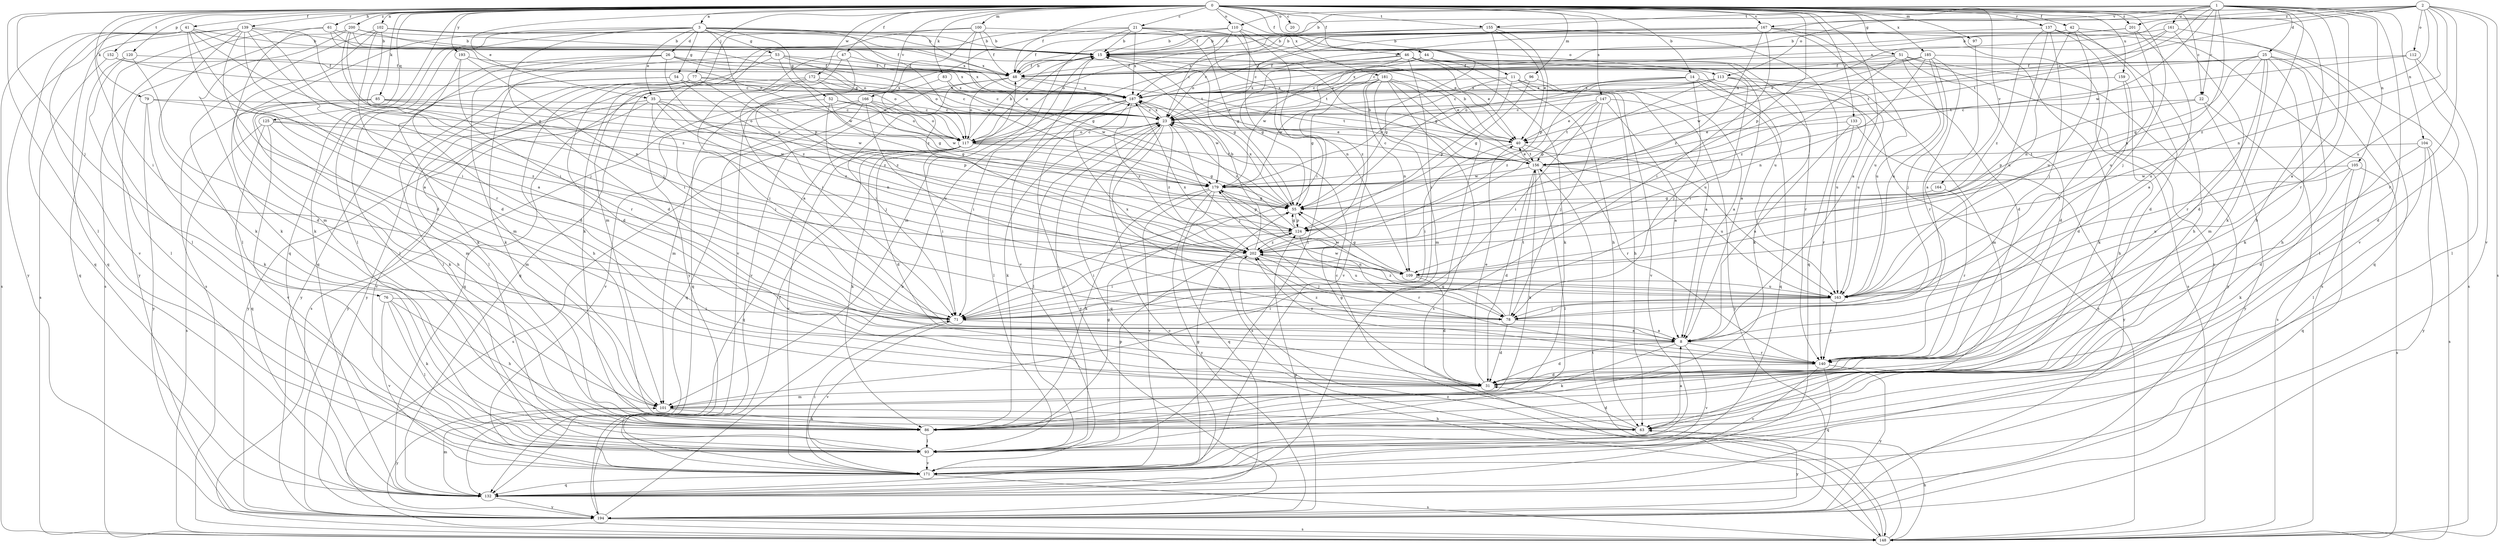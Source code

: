 strict digraph  {
0;
1;
2;
3;
8;
11;
14;
15;
20;
21;
22;
23;
25;
26;
31;
35;
40;
41;
42;
44;
46;
47;
48;
51;
52;
53;
54;
55;
61;
63;
71;
76;
77;
78;
79;
83;
85;
86;
93;
96;
97;
100;
101;
102;
104;
105;
109;
110;
112;
113;
117;
120;
124;
125;
132;
133;
137;
139;
140;
147;
148;
152;
155;
156;
159;
161;
163;
164;
166;
167;
171;
172;
179;
181;
185;
187;
193;
194;
200;
201;
202;
0 -> 3  [label=a];
0 -> 8  [label=a];
0 -> 11  [label=b];
0 -> 14  [label=b];
0 -> 20  [label=c];
0 -> 21  [label=c];
0 -> 22  [label=c];
0 -> 35  [label=e];
0 -> 41  [label=f];
0 -> 42  [label=f];
0 -> 44  [label=f];
0 -> 46  [label=f];
0 -> 47  [label=f];
0 -> 48  [label=f];
0 -> 51  [label=g];
0 -> 61  [label=h];
0 -> 63  [label=h];
0 -> 71  [label=i];
0 -> 76  [label=j];
0 -> 77  [label=j];
0 -> 78  [label=j];
0 -> 79  [label=k];
0 -> 83  [label=k];
0 -> 85  [label=k];
0 -> 93  [label=l];
0 -> 96  [label=m];
0 -> 97  [label=m];
0 -> 100  [label=m];
0 -> 102  [label=n];
0 -> 110  [label=o];
0 -> 120  [label=p];
0 -> 124  [label=p];
0 -> 125  [label=q];
0 -> 132  [label=q];
0 -> 133  [label=r];
0 -> 137  [label=r];
0 -> 139  [label=r];
0 -> 147  [label=s];
0 -> 152  [label=t];
0 -> 155  [label=t];
0 -> 159  [label=u];
0 -> 164  [label=v];
0 -> 166  [label=v];
0 -> 167  [label=v];
0 -> 172  [label=w];
0 -> 181  [label=x];
0 -> 185  [label=x];
0 -> 193  [label=y];
0 -> 200  [label=z];
0 -> 201  [label=z];
1 -> 8  [label=a];
1 -> 15  [label=b];
1 -> 22  [label=c];
1 -> 25  [label=d];
1 -> 86  [label=k];
1 -> 104  [label=n];
1 -> 105  [label=n];
1 -> 109  [label=n];
1 -> 110  [label=o];
1 -> 140  [label=r];
1 -> 155  [label=t];
1 -> 156  [label=t];
1 -> 161  [label=u];
1 -> 167  [label=v];
1 -> 171  [label=v];
1 -> 179  [label=w];
1 -> 187  [label=x];
2 -> 23  [label=c];
2 -> 48  [label=f];
2 -> 109  [label=n];
2 -> 112  [label=o];
2 -> 113  [label=o];
2 -> 140  [label=r];
2 -> 148  [label=s];
2 -> 163  [label=u];
2 -> 171  [label=v];
2 -> 187  [label=x];
2 -> 201  [label=z];
2 -> 202  [label=z];
3 -> 15  [label=b];
3 -> 26  [label=d];
3 -> 31  [label=d];
3 -> 35  [label=e];
3 -> 52  [label=g];
3 -> 53  [label=g];
3 -> 54  [label=g];
3 -> 93  [label=l];
3 -> 113  [label=o];
3 -> 124  [label=p];
3 -> 132  [label=q];
3 -> 148  [label=s];
3 -> 156  [label=t];
3 -> 179  [label=w];
8 -> 31  [label=d];
8 -> 86  [label=k];
8 -> 140  [label=r];
8 -> 171  [label=v];
8 -> 202  [label=z];
11 -> 8  [label=a];
11 -> 63  [label=h];
11 -> 124  [label=p];
11 -> 171  [label=v];
11 -> 179  [label=w];
11 -> 187  [label=x];
14 -> 78  [label=j];
14 -> 132  [label=q];
14 -> 148  [label=s];
14 -> 163  [label=u];
14 -> 179  [label=w];
14 -> 187  [label=x];
14 -> 202  [label=z];
15 -> 48  [label=f];
15 -> 55  [label=g];
15 -> 117  [label=o];
15 -> 171  [label=v];
21 -> 15  [label=b];
21 -> 40  [label=e];
21 -> 55  [label=g];
21 -> 101  [label=m];
21 -> 109  [label=n];
21 -> 171  [label=v];
21 -> 187  [label=x];
21 -> 194  [label=y];
22 -> 23  [label=c];
22 -> 124  [label=p];
22 -> 148  [label=s];
22 -> 194  [label=y];
23 -> 40  [label=e];
23 -> 78  [label=j];
23 -> 86  [label=k];
23 -> 93  [label=l];
23 -> 117  [label=o];
23 -> 132  [label=q];
23 -> 148  [label=s];
23 -> 187  [label=x];
23 -> 202  [label=z];
25 -> 48  [label=f];
25 -> 55  [label=g];
25 -> 63  [label=h];
25 -> 86  [label=k];
25 -> 93  [label=l];
25 -> 101  [label=m];
25 -> 140  [label=r];
25 -> 163  [label=u];
25 -> 187  [label=x];
26 -> 48  [label=f];
26 -> 86  [label=k];
26 -> 93  [label=l];
26 -> 101  [label=m];
26 -> 117  [label=o];
26 -> 187  [label=x];
26 -> 202  [label=z];
31 -> 40  [label=e];
31 -> 55  [label=g];
31 -> 101  [label=m];
35 -> 23  [label=c];
35 -> 71  [label=i];
35 -> 78  [label=j];
35 -> 171  [label=v];
35 -> 179  [label=w];
35 -> 194  [label=y];
35 -> 202  [label=z];
40 -> 15  [label=b];
40 -> 71  [label=i];
40 -> 140  [label=r];
40 -> 156  [label=t];
41 -> 8  [label=a];
41 -> 15  [label=b];
41 -> 55  [label=g];
41 -> 71  [label=i];
41 -> 132  [label=q];
41 -> 148  [label=s];
41 -> 171  [label=v];
41 -> 187  [label=x];
42 -> 15  [label=b];
42 -> 31  [label=d];
42 -> 109  [label=n];
42 -> 148  [label=s];
42 -> 163  [label=u];
44 -> 8  [label=a];
44 -> 48  [label=f];
44 -> 55  [label=g];
44 -> 86  [label=k];
44 -> 179  [label=w];
46 -> 40  [label=e];
46 -> 48  [label=f];
46 -> 55  [label=g];
46 -> 63  [label=h];
46 -> 71  [label=i];
46 -> 86  [label=k];
46 -> 117  [label=o];
46 -> 140  [label=r];
46 -> 202  [label=z];
47 -> 8  [label=a];
47 -> 48  [label=f];
47 -> 71  [label=i];
47 -> 132  [label=q];
48 -> 15  [label=b];
48 -> 71  [label=i];
48 -> 117  [label=o];
48 -> 156  [label=t];
48 -> 171  [label=v];
48 -> 187  [label=x];
51 -> 23  [label=c];
51 -> 31  [label=d];
51 -> 48  [label=f];
51 -> 163  [label=u];
51 -> 171  [label=v];
51 -> 194  [label=y];
51 -> 202  [label=z];
52 -> 23  [label=c];
52 -> 55  [label=g];
52 -> 109  [label=n];
52 -> 117  [label=o];
52 -> 194  [label=y];
53 -> 31  [label=d];
53 -> 48  [label=f];
53 -> 86  [label=k];
53 -> 117  [label=o];
53 -> 179  [label=w];
53 -> 187  [label=x];
54 -> 23  [label=c];
54 -> 93  [label=l];
54 -> 187  [label=x];
54 -> 194  [label=y];
54 -> 202  [label=z];
55 -> 124  [label=p];
55 -> 187  [label=x];
61 -> 15  [label=b];
61 -> 48  [label=f];
61 -> 101  [label=m];
61 -> 117  [label=o];
61 -> 148  [label=s];
63 -> 8  [label=a];
63 -> 23  [label=c];
63 -> 31  [label=d];
63 -> 194  [label=y];
71 -> 8  [label=a];
71 -> 171  [label=v];
76 -> 63  [label=h];
76 -> 71  [label=i];
76 -> 86  [label=k];
76 -> 93  [label=l];
76 -> 171  [label=v];
77 -> 23  [label=c];
77 -> 63  [label=h];
77 -> 93  [label=l];
77 -> 187  [label=x];
77 -> 194  [label=y];
77 -> 202  [label=z];
78 -> 8  [label=a];
78 -> 31  [label=d];
78 -> 156  [label=t];
78 -> 179  [label=w];
78 -> 187  [label=x];
79 -> 23  [label=c];
79 -> 86  [label=k];
79 -> 194  [label=y];
79 -> 202  [label=z];
83 -> 132  [label=q];
83 -> 179  [label=w];
83 -> 187  [label=x];
85 -> 23  [label=c];
85 -> 63  [label=h];
85 -> 86  [label=k];
85 -> 101  [label=m];
85 -> 117  [label=o];
85 -> 124  [label=p];
86 -> 55  [label=g];
86 -> 93  [label=l];
93 -> 23  [label=c];
93 -> 124  [label=p];
93 -> 171  [label=v];
96 -> 8  [label=a];
96 -> 55  [label=g];
96 -> 187  [label=x];
97 -> 8  [label=a];
100 -> 15  [label=b];
100 -> 48  [label=f];
100 -> 55  [label=g];
100 -> 86  [label=k];
100 -> 101  [label=m];
100 -> 156  [label=t];
100 -> 202  [label=z];
101 -> 63  [label=h];
101 -> 86  [label=k];
101 -> 194  [label=y];
102 -> 15  [label=b];
102 -> 31  [label=d];
102 -> 86  [label=k];
102 -> 93  [label=l];
102 -> 109  [label=n];
102 -> 187  [label=x];
104 -> 31  [label=d];
104 -> 93  [label=l];
104 -> 148  [label=s];
104 -> 156  [label=t];
104 -> 194  [label=y];
105 -> 86  [label=k];
105 -> 132  [label=q];
105 -> 148  [label=s];
105 -> 163  [label=u];
105 -> 179  [label=w];
109 -> 31  [label=d];
109 -> 55  [label=g];
109 -> 163  [label=u];
109 -> 187  [label=x];
110 -> 15  [label=b];
110 -> 23  [label=c];
110 -> 48  [label=f];
110 -> 71  [label=i];
110 -> 93  [label=l];
110 -> 163  [label=u];
112 -> 31  [label=d];
112 -> 48  [label=f];
112 -> 93  [label=l];
112 -> 156  [label=t];
113 -> 23  [label=c];
113 -> 71  [label=i];
113 -> 101  [label=m];
113 -> 117  [label=o];
113 -> 124  [label=p];
113 -> 163  [label=u];
113 -> 187  [label=x];
117 -> 15  [label=b];
117 -> 23  [label=c];
117 -> 31  [label=d];
117 -> 55  [label=g];
117 -> 71  [label=i];
117 -> 86  [label=k];
117 -> 132  [label=q];
117 -> 148  [label=s];
117 -> 156  [label=t];
117 -> 171  [label=v];
120 -> 31  [label=d];
120 -> 48  [label=f];
120 -> 93  [label=l];
120 -> 132  [label=q];
124 -> 23  [label=c];
124 -> 55  [label=g];
124 -> 71  [label=i];
124 -> 140  [label=r];
124 -> 202  [label=z];
125 -> 101  [label=m];
125 -> 117  [label=o];
125 -> 132  [label=q];
125 -> 148  [label=s];
125 -> 171  [label=v];
125 -> 179  [label=w];
132 -> 101  [label=m];
132 -> 194  [label=y];
133 -> 8  [label=a];
133 -> 40  [label=e];
133 -> 140  [label=r];
133 -> 194  [label=y];
137 -> 15  [label=b];
137 -> 63  [label=h];
137 -> 78  [label=j];
137 -> 140  [label=r];
137 -> 148  [label=s];
137 -> 163  [label=u];
137 -> 202  [label=z];
139 -> 8  [label=a];
139 -> 15  [label=b];
139 -> 31  [label=d];
139 -> 71  [label=i];
139 -> 78  [label=j];
139 -> 86  [label=k];
139 -> 93  [label=l];
139 -> 132  [label=q];
139 -> 140  [label=r];
139 -> 194  [label=y];
140 -> 31  [label=d];
140 -> 132  [label=q];
140 -> 171  [label=v];
140 -> 194  [label=y];
140 -> 202  [label=z];
147 -> 8  [label=a];
147 -> 23  [label=c];
147 -> 40  [label=e];
147 -> 71  [label=i];
147 -> 78  [label=j];
147 -> 156  [label=t];
147 -> 194  [label=y];
148 -> 23  [label=c];
148 -> 63  [label=h];
148 -> 156  [label=t];
148 -> 202  [label=z];
152 -> 23  [label=c];
152 -> 48  [label=f];
152 -> 148  [label=s];
155 -> 15  [label=b];
155 -> 23  [label=c];
155 -> 40  [label=e];
155 -> 55  [label=g];
155 -> 117  [label=o];
155 -> 124  [label=p];
155 -> 132  [label=q];
156 -> 15  [label=b];
156 -> 23  [label=c];
156 -> 31  [label=d];
156 -> 40  [label=e];
156 -> 86  [label=k];
156 -> 93  [label=l];
156 -> 163  [label=u];
156 -> 179  [label=w];
159 -> 31  [label=d];
159 -> 63  [label=h];
159 -> 187  [label=x];
161 -> 15  [label=b];
161 -> 31  [label=d];
161 -> 40  [label=e];
161 -> 132  [label=q];
161 -> 156  [label=t];
163 -> 71  [label=i];
163 -> 78  [label=j];
163 -> 140  [label=r];
163 -> 179  [label=w];
163 -> 202  [label=z];
164 -> 55  [label=g];
164 -> 140  [label=r];
166 -> 23  [label=c];
166 -> 101  [label=m];
166 -> 117  [label=o];
166 -> 132  [label=q];
166 -> 163  [label=u];
166 -> 171  [label=v];
166 -> 179  [label=w];
167 -> 15  [label=b];
167 -> 23  [label=c];
167 -> 31  [label=d];
167 -> 71  [label=i];
167 -> 117  [label=o];
167 -> 148  [label=s];
167 -> 163  [label=u];
167 -> 187  [label=x];
167 -> 202  [label=z];
171 -> 55  [label=g];
171 -> 71  [label=i];
171 -> 132  [label=q];
171 -> 148  [label=s];
172 -> 40  [label=e];
172 -> 55  [label=g];
172 -> 71  [label=i];
172 -> 132  [label=q];
172 -> 148  [label=s];
172 -> 187  [label=x];
179 -> 55  [label=g];
179 -> 86  [label=k];
179 -> 124  [label=p];
179 -> 132  [label=q];
179 -> 171  [label=v];
179 -> 194  [label=y];
181 -> 40  [label=e];
181 -> 55  [label=g];
181 -> 101  [label=m];
181 -> 109  [label=n];
181 -> 132  [label=q];
181 -> 148  [label=s];
181 -> 163  [label=u];
181 -> 171  [label=v];
181 -> 187  [label=x];
185 -> 23  [label=c];
185 -> 48  [label=f];
185 -> 78  [label=j];
185 -> 86  [label=k];
185 -> 109  [label=n];
185 -> 140  [label=r];
185 -> 163  [label=u];
185 -> 179  [label=w];
187 -> 23  [label=c];
187 -> 71  [label=i];
187 -> 93  [label=l];
187 -> 179  [label=w];
187 -> 194  [label=y];
187 -> 202  [label=z];
193 -> 31  [label=d];
193 -> 48  [label=f];
193 -> 71  [label=i];
193 -> 140  [label=r];
194 -> 15  [label=b];
194 -> 48  [label=f];
194 -> 124  [label=p];
194 -> 148  [label=s];
200 -> 15  [label=b];
200 -> 48  [label=f];
200 -> 78  [label=j];
200 -> 86  [label=k];
200 -> 117  [label=o];
200 -> 194  [label=y];
200 -> 202  [label=z];
201 -> 8  [label=a];
201 -> 15  [label=b];
201 -> 23  [label=c];
201 -> 163  [label=u];
202 -> 15  [label=b];
202 -> 71  [label=i];
202 -> 78  [label=j];
202 -> 109  [label=n];
202 -> 163  [label=u];
}
